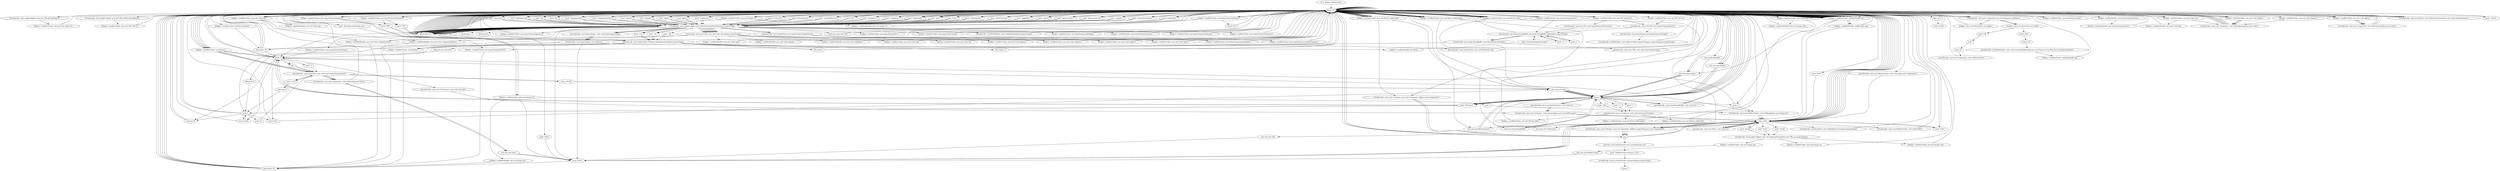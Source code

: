 digraph "" {
    "r0 := @this: oneRowTicker"
    "load.r r0"
    "r0 := @this: oneRowTicker"->"load.r r0";
    "load.r r0"->"load.r r0";
    "virtualinvoke <java.applet.Applet: java.net.URL getCodeBase()>"
    "load.r r0"->"virtualinvoke <java.applet.Applet: java.net.URL getCodeBase()>";
    "fieldput <oneRowTicker: java.net.URL homeUrl>"
    "virtualinvoke <java.applet.Applet: java.net.URL getCodeBase()>"->"fieldput <oneRowTicker: java.net.URL homeUrl>";
    "fieldput <oneRowTicker: java.net.URL homeUrl>"->"load.r r0";
    "load.r r0"->"load.r r0";
    "virtualinvoke <java.applet.Applet: java.net.URL getDocumentBase()>"
    "load.r r0"->"virtualinvoke <java.applet.Applet: java.net.URL getDocumentBase()>";
    "fieldput <oneRowTicker: java.net.URL docUrl>"
    "virtualinvoke <java.applet.Applet: java.net.URL getDocumentBase()>"->"fieldput <oneRowTicker: java.net.URL docUrl>";
    "fieldput <oneRowTicker: java.net.URL docUrl>"->"load.r r0";
    "fieldget <oneRowTicker: boolean localTest>"
    "load.r r0"->"fieldget <oneRowTicker: boolean localTest>";
    "ifeq load.r r0"
    "fieldget <oneRowTicker: boolean localTest>"->"ifeq load.r r0";
    "ifeq load.r r0"->"load.r r0";
    "push \"http://qa.quotemedia.com/\""
    "load.r r0"->"push \"http://qa.quotemedia.com/\"";
    "fieldput <oneRowTicker: java.lang.String baseUrl>"
    "push \"http://qa.quotemedia.com/\""->"fieldput <oneRowTicker: java.lang.String baseUrl>";
    "goto load.r r0"
    "fieldput <oneRowTicker: java.lang.String baseUrl>"->"goto load.r r0";
    "goto load.r r0"->"load.r r0";
    "push \"symbolsfontsize\""
    "load.r r0"->"push \"symbolsfontsize\"";
    "virtualinvoke <java.applet.Applet: java.lang.String getParameter(java.lang.String)>"
    "push \"symbolsfontsize\""->"virtualinvoke <java.applet.Applet: java.lang.String getParameter(java.lang.String)>";
    "ifnull load.r r0"
    "virtualinvoke <java.applet.Applet: java.lang.String getParameter(java.lang.String)>"->"ifnull load.r r0";
    "ifnull load.r r0"->"load.r r0";
    "new java.lang.Integer"
    "load.r r0"->"new java.lang.Integer";
    "dup1.r"
    "new java.lang.Integer"->"dup1.r";
    "dup1.r"->"load.r r0";
    "load.r r0"->"push \"symbolsfontsize\"";
    "push \"symbolsfontsize\""->"virtualinvoke <java.applet.Applet: java.lang.String getParameter(java.lang.String)>";
    "specialinvoke <java.lang.Integer: void <init>(java.lang.String)>"
    "virtualinvoke <java.applet.Applet: java.lang.String getParameter(java.lang.String)>"->"specialinvoke <java.lang.Integer: void <init>(java.lang.String)>";
    "virtualinvoke <java.lang.Integer: int intValue()>"
    "specialinvoke <java.lang.Integer: void <init>(java.lang.String)>"->"virtualinvoke <java.lang.Integer: int intValue()>";
    "fieldput <oneRowTicker: int fontsize>"
    "virtualinvoke <java.lang.Integer: int intValue()>"->"fieldput <oneRowTicker: int fontsize>";
    "fieldput <oneRowTicker: int fontsize>"->"goto load.r r0";
    "goto load.r r0"->"load.r r0";
    "push \"font\""
    "load.r r0"->"push \"font\"";
    "push \"font\""->"virtualinvoke <java.applet.Applet: java.lang.String getParameter(java.lang.String)>";
    "ifnull push 1"
    "virtualinvoke <java.applet.Applet: java.lang.String getParameter(java.lang.String)>"->"ifnull push 1";
    "ifnull push 1"->"load.r r0";
    "load.r r0"->"load.r r0";
    "load.r r0"->"push \"font\"";
    "push \"font\""->"virtualinvoke <java.applet.Applet: java.lang.String getParameter(java.lang.String)>";
    "fieldput <oneRowTicker: java.lang.String fontName>"
    "virtualinvoke <java.applet.Applet: java.lang.String getParameter(java.lang.String)>"->"fieldput <oneRowTicker: java.lang.String fontName>";
    "push 1"
    "fieldput <oneRowTicker: java.lang.String fontName>"->"push 1";
    "store.b $r61"
    "push 1"->"store.b $r61";
    "store.b $r61"->"load.r r0";
    "push \"disclaimer\""
    "load.r r0"->"push \"disclaimer\"";
    "push \"disclaimer\""->"virtualinvoke <java.applet.Applet: java.lang.String getParameter(java.lang.String)>";
    "ifnull push 0"
    "virtualinvoke <java.applet.Applet: java.lang.String getParameter(java.lang.String)>"->"ifnull push 0";
    "ifnull push 0"->"load.r r0";
    "load.r r0"->"push \"disclaimer\"";
    "push \"disclaimer\""->"virtualinvoke <java.applet.Applet: java.lang.String getParameter(java.lang.String)>";
    "push \"off\""
    "virtualinvoke <java.applet.Applet: java.lang.String getParameter(java.lang.String)>"->"push \"off\"";
    "virtualinvoke <java.lang.String: boolean equalsIgnoreCase(java.lang.String)>"
    "push \"off\""->"virtualinvoke <java.lang.String: boolean equalsIgnoreCase(java.lang.String)>";
    "ifeq push 0"
    "virtualinvoke <java.lang.String: boolean equalsIgnoreCase(java.lang.String)>"->"ifeq push 0";
    "push 0"
    "ifeq push 0"->"push 0";
    "push 0"->"store.b $r61";
    "store.b $r61"->"push 0";
    "store.b b12"
    "push 0"->"store.b b12";
    "store.b b12"->"load.r r0";
    "push \"targetsym\""
    "load.r r0"->"push \"targetsym\"";
    "push \"targetsym\""->"virtualinvoke <java.applet.Applet: java.lang.String getParameter(java.lang.String)>";
    "virtualinvoke <java.applet.Applet: java.lang.String getParameter(java.lang.String)>"->"ifnull load.r r0";
    "ifnull load.r r0"->"load.r r0";
    "load.r r0"->"load.r r0";
    "load.r r0"->"push \"targetsym\"";
    "push \"targetsym\""->"virtualinvoke <java.applet.Applet: java.lang.String getParameter(java.lang.String)>";
    "fieldput <oneRowTicker: java.lang.String targetsym>"
    "virtualinvoke <java.applet.Applet: java.lang.String getParameter(java.lang.String)>"->"fieldput <oneRowTicker: java.lang.String targetsym>";
    "fieldput <oneRowTicker: java.lang.String targetsym>"->"load.r r0";
    "push \"boldsymbol\""
    "load.r r0"->"push \"boldsymbol\"";
    "push \"boldsymbol\""->"virtualinvoke <java.applet.Applet: java.lang.String getParameter(java.lang.String)>";
    "ifnull new java.awt.Font"
    "virtualinvoke <java.applet.Applet: java.lang.String getParameter(java.lang.String)>"->"ifnull new java.awt.Font";
    "ifnull new java.awt.Font"->"load.r r0";
    "load.r r0"->"push \"boldsymbol\"";
    "push \"boldsymbol\""->"virtualinvoke <java.applet.Applet: java.lang.String getParameter(java.lang.String)>";
    "push \"yes\""
    "virtualinvoke <java.applet.Applet: java.lang.String getParameter(java.lang.String)>"->"push \"yes\"";
    "push \"yes\""->"virtualinvoke <java.lang.String: boolean equalsIgnoreCase(java.lang.String)>";
    "ifne push 1"
    "virtualinvoke <java.lang.String: boolean equalsIgnoreCase(java.lang.String)>"->"ifne push 1";
    "ifne push 1"->"load.r r0";
    "load.r r0"->"push \"boldsymbol\"";
    "push \"boldsymbol\""->"virtualinvoke <java.applet.Applet: java.lang.String getParameter(java.lang.String)>";
    "push \"on\""
    "virtualinvoke <java.applet.Applet: java.lang.String getParameter(java.lang.String)>"->"push \"on\"";
    "push \"on\""->"virtualinvoke <java.lang.String: boolean equalsIgnoreCase(java.lang.String)>";
    "ifeq new java.awt.Font"
    "virtualinvoke <java.lang.String: boolean equalsIgnoreCase(java.lang.String)>"->"ifeq new java.awt.Font";
    "ifeq new java.awt.Font"->"push 1";
    "push 1"->"store.b b12";
    "new java.awt.Font"
    "store.b b12"->"new java.awt.Font";
    "new java.awt.Font"->"dup1.r";
    "dup1.r"->"load.r r0";
    "fieldget <oneRowTicker: java.lang.String fontName>"
    "load.r r0"->"fieldget <oneRowTicker: java.lang.String fontName>";
    "fieldget <oneRowTicker: java.lang.String fontName>"->"push 0";
    "push 0"->"load.r r0";
    "fieldget <oneRowTicker: int fontsize>"
    "load.r r0"->"fieldget <oneRowTicker: int fontsize>";
    "specialinvoke <java.awt.Font: void <init>(java.lang.String,int,int)>"
    "fieldget <oneRowTicker: int fontsize>"->"specialinvoke <java.awt.Font: void <init>(java.lang.String,int,int)>";
    "store.r $r182"
    "specialinvoke <java.awt.Font: void <init>(java.lang.String,int,int)>"->"store.r $r182";
    "store.r $r182"->"new java.awt.Font";
    "new java.awt.Font"->"dup1.r";
    "dup1.r"->"load.r r0";
    "load.r r0"->"fieldget <oneRowTicker: java.lang.String fontName>";
    "load.b b12"
    "fieldget <oneRowTicker: java.lang.String fontName>"->"load.b b12";
    "load.b b12"->"load.r r0";
    "load.r r0"->"fieldget <oneRowTicker: int fontsize>";
    "fieldget <oneRowTicker: int fontsize>"->"specialinvoke <java.awt.Font: void <init>(java.lang.String,int,int)>";
    "store.r b12"
    "specialinvoke <java.awt.Font: void <init>(java.lang.String,int,int)>"->"store.r b12";
    "goto push 0"
    "store.r b12"->"goto push 0";
    "goto push 0"->"push 0";
    "store.b z10"
    "push 0"->"store.b z10";
    "store.b z10"->"load.r r0";
    "push \"lines\""
    "load.r r0"->"push \"lines\"";
    "push \"lines\""->"virtualinvoke <java.applet.Applet: java.lang.String getParameter(java.lang.String)>";
    "virtualinvoke <java.applet.Applet: java.lang.String getParameter(java.lang.String)>"->"ifnull load.r r0";
    "ifnull load.r r0"->"load.r r0";
    "load.r r0"->"push \"lines\"";
    "push \"lines\""->"virtualinvoke <java.applet.Applet: java.lang.String getParameter(java.lang.String)>";
    "virtualinvoke <java.applet.Applet: java.lang.String getParameter(java.lang.String)>"->"push \"yes\"";
    "push \"yes\""->"virtualinvoke <java.lang.String: boolean equalsIgnoreCase(java.lang.String)>";
    "virtualinvoke <java.lang.String: boolean equalsIgnoreCase(java.lang.String)>"->"ifne push 1";
    "ifne push 1"->"load.r r0";
    "load.r r0"->"push \"lines\"";
    "push \"lines\""->"virtualinvoke <java.applet.Applet: java.lang.String getParameter(java.lang.String)>";
    "virtualinvoke <java.applet.Applet: java.lang.String getParameter(java.lang.String)>"->"push \"on\"";
    "push \"on\""->"virtualinvoke <java.lang.String: boolean equalsIgnoreCase(java.lang.String)>";
    "virtualinvoke <java.lang.String: boolean equalsIgnoreCase(java.lang.String)>"->"ifeq load.r r0";
    "ifeq load.r r0"->"push 1";
    "push 1"->"store.b z10";
    "store.b z10"->"load.r r0";
    "push \"links\""
    "load.r r0"->"push \"links\"";
    "push \"links\""->"virtualinvoke <java.applet.Applet: java.lang.String getParameter(java.lang.String)>";
    "virtualinvoke <java.applet.Applet: java.lang.String getParameter(java.lang.String)>"->"ifnull load.r r0";
    "ifnull load.r r0"->"load.r r0";
    "load.r r0"->"load.r r0";
    "load.r r0"->"push \"links\"";
    "push \"links\""->"virtualinvoke <java.applet.Applet: java.lang.String getParameter(java.lang.String)>";
    "fieldput <oneRowTicker: java.lang.String links>"
    "virtualinvoke <java.applet.Applet: java.lang.String getParameter(java.lang.String)>"->"fieldput <oneRowTicker: java.lang.String links>";
    "fieldput <oneRowTicker: java.lang.String links>"->"load.r r0";
    "new oneRowHandle"
    "load.r r0"->"new oneRowHandle";
    "new oneRowHandle"->"dup1.r";
    "dup1.r"->"load.r r0";
    "load.r b12"
    "load.r r0"->"load.r b12";
    "load.r $r182"
    "load.r b12"->"load.r $r182";
    "load.r $r182"->"load.r r0";
    "virtualinvoke <java.awt.Component: java.awt.Dimension getSize()>"
    "load.r r0"->"virtualinvoke <java.awt.Component: java.awt.Dimension getSize()>";
    "fieldget <java.awt.Dimension: int height>"
    "virtualinvoke <java.awt.Component: java.awt.Dimension getSize()>"->"fieldget <java.awt.Dimension: int height>";
    "fieldget <java.awt.Dimension: int height>"->"load.r r0";
    "load.r r0"->"virtualinvoke <java.awt.Component: java.awt.Dimension getSize()>";
    "fieldget <java.awt.Dimension: int width>"
    "virtualinvoke <java.awt.Component: java.awt.Dimension getSize()>"->"fieldget <java.awt.Dimension: int width>";
    "load.b $r61"
    "fieldget <java.awt.Dimension: int width>"->"load.b $r61";
    "load.b z10"
    "load.b $r61"->"load.b z10";
    "specialinvoke <oneRowHandle: void <init>(useHandleInterface,java.awt.Font,java.awt.Font,int,int,boolean,boolean)>"
    "load.b z10"->"specialinvoke <oneRowHandle: void <init>(useHandleInterface,java.awt.Font,java.awt.Font,int,int,boolean,boolean)>";
    "fieldput <oneRowTicker: oneRowHandle eq>"
    "specialinvoke <oneRowHandle: void <init>(useHandleInterface,java.awt.Font,java.awt.Font,int,int,boolean,boolean)>"->"fieldput <oneRowTicker: oneRowHandle eq>";
    "fieldput <oneRowTicker: oneRowHandle eq>"->"load.r r0";
    "push \"webmasterId\""
    "load.r r0"->"push \"webmasterId\"";
    "push \"webmasterId\""->"virtualinvoke <java.applet.Applet: java.lang.String getParameter(java.lang.String)>";
    "virtualinvoke <java.applet.Applet: java.lang.String getParameter(java.lang.String)>"->"ifnull load.r r0";
    "ifnull load.r r0"->"load.r r0";
    "load.r r0"->"load.r r0";
    "load.r r0"->"push \"webmasterId\"";
    "push \"webmasterId\""->"virtualinvoke <java.applet.Applet: java.lang.String getParameter(java.lang.String)>";
    "fieldput <oneRowTicker: java.lang.String wmid>"
    "virtualinvoke <java.applet.Applet: java.lang.String getParameter(java.lang.String)>"->"fieldput <oneRowTicker: java.lang.String wmid>";
    "fieldput <oneRowTicker: java.lang.String wmid>"->"load.r r0";
    "fieldget <oneRowTicker: oneRowHandle eq>"
    "load.r r0"->"fieldget <oneRowTicker: oneRowHandle eq>";
    "fieldget <oneRowHandle: oneRowData qg>"
    "fieldget <oneRowTicker: oneRowHandle eq>"->"fieldget <oneRowHandle: oneRowData qg>";
    "fieldget <oneRowHandle: oneRowData qg>"->"load.r r0";
    "fieldget <oneRowTicker: java.lang.String baseUrl>"
    "load.r r0"->"fieldget <oneRowTicker: java.lang.String baseUrl>";
    "fieldget <oneRowTicker: java.lang.String baseUrl>"->"load.r r0";
    "fieldget <oneRowTicker: java.lang.String wmid>"
    "load.r r0"->"fieldget <oneRowTicker: java.lang.String wmid>";
    "fieldget <oneRowTicker: java.lang.String wmid>"->"load.r r0";
    "fieldget <oneRowTicker: java.net.URL docUrl>"
    "load.r r0"->"fieldget <oneRowTicker: java.net.URL docUrl>";
    "virtualinvoke <java.net.URL: java.lang.String getHost()>"
    "fieldget <oneRowTicker: java.net.URL docUrl>"->"virtualinvoke <java.net.URL: java.lang.String getHost()>";
    "virtualinvoke <java.lang.String: java.lang.String toString()>"
    "virtualinvoke <java.net.URL: java.lang.String getHost()>"->"virtualinvoke <java.lang.String: java.lang.String toString()>";
    "virtualinvoke <oneRowData: void setBaseUrl(java.lang.String,java.lang.String,java.lang.String)>"
    "virtualinvoke <java.lang.String: java.lang.String toString()>"->"virtualinvoke <oneRowData: void setBaseUrl(java.lang.String,java.lang.String,java.lang.String)>";
    "virtualinvoke <oneRowData: void setBaseUrl(java.lang.String,java.lang.String,java.lang.String)>"->"load.r r0";
    "push \"showCurrency\""
    "load.r r0"->"push \"showCurrency\"";
    "push \"showCurrency\""->"virtualinvoke <java.applet.Applet: java.lang.String getParameter(java.lang.String)>";
    "ifnull push \"false\""
    "virtualinvoke <java.applet.Applet: java.lang.String getParameter(java.lang.String)>"->"ifnull push \"false\"";
    "ifnull push \"false\""->"load.r r0";
    "load.r r0"->"push \"showCurrency\"";
    "push \"showCurrency\""->"virtualinvoke <java.applet.Applet: java.lang.String getParameter(java.lang.String)>";
    "store.r $r61"
    "virtualinvoke <java.applet.Applet: java.lang.String getParameter(java.lang.String)>"->"store.r $r61";
    "store.r $r61"->"goto load.r r0";
    "goto load.r r0"->"load.r r0";
    "load.r r0"->"fieldget <oneRowTicker: oneRowHandle eq>";
    "fieldget <oneRowTicker: oneRowHandle eq>"->"fieldget <oneRowHandle: oneRowData qg>";
    "load.r $r61"
    "fieldget <oneRowHandle: oneRowData qg>"->"load.r $r61";
    "virtualinvoke <oneRowData: void setDisplayCurrency(java.lang.String)>"
    "load.r $r61"->"virtualinvoke <oneRowData: void setDisplayCurrency(java.lang.String)>";
    "virtualinvoke <oneRowData: void setDisplayCurrency(java.lang.String)>"->"load.r r0";
    "push \"dispMode\""
    "load.r r0"->"push \"dispMode\"";
    "push \"dispMode\""->"virtualinvoke <java.applet.Applet: java.lang.String getParameter(java.lang.String)>";
    "virtualinvoke <java.applet.Applet: java.lang.String getParameter(java.lang.String)>"->"ifnull load.r r0";
    "ifnull load.r r0"->"load.r r0";
    "load.r r0"->"fieldget <oneRowTicker: oneRowHandle eq>";
    "fieldget <oneRowTicker: oneRowHandle eq>"->"load.r r0";
    "load.r r0"->"push \"dispMode\"";
    "push \"dispMode\""->"virtualinvoke <java.applet.Applet: java.lang.String getParameter(java.lang.String)>";
    "virtualinvoke <oneRowHandle: void setDisplayMode(java.lang.String)>"
    "virtualinvoke <java.applet.Applet: java.lang.String getParameter(java.lang.String)>"->"virtualinvoke <oneRowHandle: void setDisplayMode(java.lang.String)>";
    "virtualinvoke <oneRowHandle: void setDisplayMode(java.lang.String)>"->"load.r r0";
    "push \"speed\""
    "load.r r0"->"push \"speed\"";
    "push \"speed\""->"virtualinvoke <java.applet.Applet: java.lang.String getParameter(java.lang.String)>";
    "virtualinvoke <java.applet.Applet: java.lang.String getParameter(java.lang.String)>"->"ifnull load.r r0";
    "ifnull load.r r0"->"load.r r0";
    "load.r r0"->"fieldget <oneRowTicker: oneRowHandle eq>";
    "fieldget <oneRowTicker: oneRowHandle eq>"->"new java.lang.Integer";
    "new java.lang.Integer"->"dup1.r";
    "dup1.r"->"load.r r0";
    "load.r r0"->"push \"speed\"";
    "push \"speed\""->"virtualinvoke <java.applet.Applet: java.lang.String getParameter(java.lang.String)>";
    "virtualinvoke <java.applet.Applet: java.lang.String getParameter(java.lang.String)>"->"specialinvoke <java.lang.Integer: void <init>(java.lang.String)>";
    "specialinvoke <java.lang.Integer: void <init>(java.lang.String)>"->"virtualinvoke <java.lang.Integer: int intValue()>";
    "fieldput <oneRowHandle: int delay>"
    "virtualinvoke <java.lang.Integer: int intValue()>"->"fieldput <oneRowHandle: int delay>";
    "fieldput <oneRowHandle: int delay>"->"load.r r0";
    "push \"uparrowcolor\""
    "load.r r0"->"push \"uparrowcolor\"";
    "push \"uparrowcolor\""->"virtualinvoke <java.applet.Applet: java.lang.String getParameter(java.lang.String)>";
    "virtualinvoke <java.applet.Applet: java.lang.String getParameter(java.lang.String)>"->"ifnull load.r r0";
    "ifnull load.r r0"->"load.r r0";
    "load.r r0"->"fieldget <oneRowTicker: oneRowHandle eq>";
    "fieldget <oneRowTicker: oneRowHandle eq>"->"load.r r0";
    "load.r r0"->"push \"uparrowcolor\"";
    "push \"uparrowcolor\""->"virtualinvoke <java.applet.Applet: java.lang.String getParameter(java.lang.String)>";
    "staticinvoke <java.awt.Color: java.awt.Color decode(java.lang.String)>"
    "virtualinvoke <java.applet.Applet: java.lang.String getParameter(java.lang.String)>"->"staticinvoke <java.awt.Color: java.awt.Color decode(java.lang.String)>";
    "fieldput <oneRowHandle: java.awt.Color qup>"
    "staticinvoke <java.awt.Color: java.awt.Color decode(java.lang.String)>"->"fieldput <oneRowHandle: java.awt.Color qup>";
    "fieldput <oneRowHandle: java.awt.Color qup>"->"load.r r0";
    "push \"downarrowcolor\""
    "load.r r0"->"push \"downarrowcolor\"";
    "push \"downarrowcolor\""->"virtualinvoke <java.applet.Applet: java.lang.String getParameter(java.lang.String)>";
    "virtualinvoke <java.applet.Applet: java.lang.String getParameter(java.lang.String)>"->"ifnull load.r r0";
    "ifnull load.r r0"->"load.r r0";
    "load.r r0"->"fieldget <oneRowTicker: oneRowHandle eq>";
    "fieldget <oneRowTicker: oneRowHandle eq>"->"load.r r0";
    "load.r r0"->"push \"downarrowcolor\"";
    "push \"downarrowcolor\""->"virtualinvoke <java.applet.Applet: java.lang.String getParameter(java.lang.String)>";
    "virtualinvoke <java.applet.Applet: java.lang.String getParameter(java.lang.String)>"->"staticinvoke <java.awt.Color: java.awt.Color decode(java.lang.String)>";
    "fieldput <oneRowHandle: java.awt.Color qdown>"
    "staticinvoke <java.awt.Color: java.awt.Color decode(java.lang.String)>"->"fieldput <oneRowHandle: java.awt.Color qdown>";
    "fieldput <oneRowHandle: java.awt.Color qdown>"->"load.r r0";
    "push \"symbols\""
    "load.r r0"->"push \"symbols\"";
    "push \"symbols\""->"virtualinvoke <java.applet.Applet: java.lang.String getParameter(java.lang.String)>";
    "virtualinvoke <java.applet.Applet: java.lang.String getParameter(java.lang.String)>"->"ifnull load.r r0";
    "ifnull load.r r0"->"load.r r0";
    "load.r r0"->"load.r r0";
    "load.r r0"->"push \"symbols\"";
    "push \"symbols\""->"virtualinvoke <java.applet.Applet: java.lang.String getParameter(java.lang.String)>";
    "virtualinvoke <java.lang.String: java.lang.String toUpperCase()>"
    "virtualinvoke <java.applet.Applet: java.lang.String getParameter(java.lang.String)>"->"virtualinvoke <java.lang.String: java.lang.String toUpperCase()>";
    "fieldput <oneRowTicker: java.lang.String paramsymbol>"
    "virtualinvoke <java.lang.String: java.lang.String toUpperCase()>"->"fieldput <oneRowTicker: java.lang.String paramsymbol>";
    "fieldput <oneRowTicker: java.lang.String paramsymbol>"->"load.r r0";
    "push \"excludeExchanges\""
    "load.r r0"->"push \"excludeExchanges\"";
    "push \"excludeExchanges\""->"virtualinvoke <java.applet.Applet: java.lang.String getParameter(java.lang.String)>";
    "virtualinvoke <java.applet.Applet: java.lang.String getParameter(java.lang.String)>"->"ifnull load.r r0";
    "ifnull load.r r0"->"load.r r0";
    "load.r r0"->"load.r r0";
    "load.r r0"->"push \"excludeExchanges\"";
    "push \"excludeExchanges\""->"virtualinvoke <java.applet.Applet: java.lang.String getParameter(java.lang.String)>";
    "virtualinvoke <java.applet.Applet: java.lang.String getParameter(java.lang.String)>"->"virtualinvoke <java.lang.String: java.lang.String toUpperCase()>";
    "fieldput <oneRowTicker: java.lang.String excludeExchanges>"
    "virtualinvoke <java.lang.String: java.lang.String toUpperCase()>"->"fieldput <oneRowTicker: java.lang.String excludeExchanges>";
    "fieldput <oneRowTicker: java.lang.String excludeExchanges>"->"load.r r0";
    "push \"symbology\""
    "load.r r0"->"push \"symbology\"";
    "push \"symbology\""->"virtualinvoke <java.applet.Applet: java.lang.String getParameter(java.lang.String)>";
    "virtualinvoke <java.applet.Applet: java.lang.String getParameter(java.lang.String)>"->"ifnull load.r r0";
    "ifnull load.r r0"->"load.r r0";
    "load.r r0"->"load.r r0";
    "load.r r0"->"push \"symbology\"";
    "push \"symbology\""->"virtualinvoke <java.applet.Applet: java.lang.String getParameter(java.lang.String)>";
    "fieldput <oneRowTicker: java.lang.String symbology>"
    "virtualinvoke <java.applet.Applet: java.lang.String getParameter(java.lang.String)>"->"fieldput <oneRowTicker: java.lang.String symbology>";
    "fieldput <oneRowTicker: java.lang.String symbology>"->"load.r r0";
    "push \"direction\""
    "load.r r0"->"push \"direction\"";
    "push \"direction\""->"virtualinvoke <java.applet.Applet: java.lang.String getParameter(java.lang.String)>";
    "virtualinvoke <java.applet.Applet: java.lang.String getParameter(java.lang.String)>"->"ifnull load.r r0";
    "ifnull load.r r0"->"load.r r0";
    "load.r r0"->"load.r r0";
    "load.r r0"->"push \"direction\"";
    "push \"direction\""->"virtualinvoke <java.applet.Applet: java.lang.String getParameter(java.lang.String)>";
    "fieldput <oneRowTicker: java.lang.String direction>"
    "virtualinvoke <java.applet.Applet: java.lang.String getParameter(java.lang.String)>"->"fieldput <oneRowTicker: java.lang.String direction>";
    "fieldput <oneRowTicker: java.lang.String direction>"->"load.r r0";
    "load.r r0"->"fieldget <oneRowTicker: oneRowHandle eq>";
    "fieldget <oneRowTicker: oneRowHandle eq>"->"load.r r0";
    "fieldget <oneRowTicker: java.lang.String direction>"
    "load.r r0"->"fieldget <oneRowTicker: java.lang.String direction>";
    "fieldput <oneRowHandle: java.lang.String direction>"
    "fieldget <oneRowTicker: java.lang.String direction>"->"fieldput <oneRowHandle: java.lang.String direction>";
    "fieldput <oneRowHandle: java.lang.String direction>"->"load.r r0";
    "push \"highlightcolor\""
    "load.r r0"->"push \"highlightcolor\"";
    "push \"highlightcolor\""->"virtualinvoke <java.applet.Applet: java.lang.String getParameter(java.lang.String)>";
    "virtualinvoke <java.applet.Applet: java.lang.String getParameter(java.lang.String)>"->"ifnull load.r r0";
    "ifnull load.r r0"->"load.r r0";
    "load.r r0"->"fieldget <oneRowTicker: oneRowHandle eq>";
    "fieldget <oneRowTicker: oneRowHandle eq>"->"load.r r0";
    "load.r r0"->"push \"highlightcolor\"";
    "push \"highlightcolor\""->"virtualinvoke <java.applet.Applet: java.lang.String getParameter(java.lang.String)>";
    "virtualinvoke <java.applet.Applet: java.lang.String getParameter(java.lang.String)>"->"staticinvoke <java.awt.Color: java.awt.Color decode(java.lang.String)>";
    "fieldput <oneRowHandle: java.awt.Color highlight>"
    "staticinvoke <java.awt.Color: java.awt.Color decode(java.lang.String)>"->"fieldput <oneRowHandle: java.awt.Color highlight>";
    "fieldput <oneRowHandle: java.awt.Color highlight>"->"load.r r0";
    "push \"bg\""
    "load.r r0"->"push \"bg\"";
    "push \"bg\""->"virtualinvoke <java.applet.Applet: java.lang.String getParameter(java.lang.String)>";
    "virtualinvoke <java.applet.Applet: java.lang.String getParameter(java.lang.String)>"->"ifnull load.r r0";
    "ifnull load.r r0"->"load.r r0";
    "load.r r0"->"load.r r0";
    "load.r r0"->"push \"bg\"";
    "push \"bg\""->"virtualinvoke <java.applet.Applet: java.lang.String getParameter(java.lang.String)>";
    "virtualinvoke <java.applet.Applet: java.lang.String getParameter(java.lang.String)>"->"staticinvoke <java.awt.Color: java.awt.Color decode(java.lang.String)>";
    "fieldput <oneRowTicker: java.awt.Color bg>"
    "staticinvoke <java.awt.Color: java.awt.Color decode(java.lang.String)>"->"fieldput <oneRowTicker: java.awt.Color bg>";
    "fieldput <oneRowTicker: java.awt.Color bg>"->"load.r r0";
    "push \"fg\""
    "load.r r0"->"push \"fg\"";
    "push \"fg\""->"virtualinvoke <java.applet.Applet: java.lang.String getParameter(java.lang.String)>";
    "virtualinvoke <java.applet.Applet: java.lang.String getParameter(java.lang.String)>"->"ifnull load.r r0";
    "ifnull load.r r0"->"load.r r0";
    "load.r r0"->"load.r r0";
    "load.r r0"->"push \"fg\"";
    "push \"fg\""->"virtualinvoke <java.applet.Applet: java.lang.String getParameter(java.lang.String)>";
    "virtualinvoke <java.applet.Applet: java.lang.String getParameter(java.lang.String)>"->"staticinvoke <java.awt.Color: java.awt.Color decode(java.lang.String)>";
    "fieldput <oneRowTicker: java.awt.Color fg>"
    "staticinvoke <java.awt.Color: java.awt.Color decode(java.lang.String)>"->"fieldput <oneRowTicker: java.awt.Color fg>";
    "fieldput <oneRowTicker: java.awt.Color fg>"->"load.r r0";
    "push \"changecolorup\""
    "load.r r0"->"push \"changecolorup\"";
    "push \"changecolorup\""->"virtualinvoke <java.applet.Applet: java.lang.String getParameter(java.lang.String)>";
    "virtualinvoke <java.applet.Applet: java.lang.String getParameter(java.lang.String)>"->"ifnull load.r r0";
    "ifnull load.r r0"->"load.r r0";
    "load.r r0"->"fieldget <oneRowTicker: oneRowHandle eq>";
    "fieldget <oneRowTicker: oneRowHandle eq>"->"load.r r0";
    "load.r r0"->"push \"changecolorup\"";
    "push \"changecolorup\""->"virtualinvoke <java.applet.Applet: java.lang.String getParameter(java.lang.String)>";
    "virtualinvoke <java.applet.Applet: java.lang.String getParameter(java.lang.String)>"->"staticinvoke <java.awt.Color: java.awt.Color decode(java.lang.String)>";
    "fieldput <oneRowHandle: java.awt.Color changecolorup>"
    "staticinvoke <java.awt.Color: java.awt.Color decode(java.lang.String)>"->"fieldput <oneRowHandle: java.awt.Color changecolorup>";
    "fieldput <oneRowHandle: java.awt.Color changecolorup>"->"goto load.r r0";
    "goto load.r r0"->"load.r r0";
    "push \"changecolordown\""
    "load.r r0"->"push \"changecolordown\"";
    "push \"changecolordown\""->"virtualinvoke <java.applet.Applet: java.lang.String getParameter(java.lang.String)>";
    "virtualinvoke <java.applet.Applet: java.lang.String getParameter(java.lang.String)>"->"ifnull load.r r0";
    "ifnull load.r r0"->"load.r r0";
    "load.r r0"->"fieldget <oneRowTicker: oneRowHandle eq>";
    "fieldget <oneRowTicker: oneRowHandle eq>"->"load.r r0";
    "load.r r0"->"push \"changecolordown\"";
    "push \"changecolordown\""->"virtualinvoke <java.applet.Applet: java.lang.String getParameter(java.lang.String)>";
    "virtualinvoke <java.applet.Applet: java.lang.String getParameter(java.lang.String)>"->"staticinvoke <java.awt.Color: java.awt.Color decode(java.lang.String)>";
    "fieldput <oneRowHandle: java.awt.Color changecolordown>"
    "staticinvoke <java.awt.Color: java.awt.Color decode(java.lang.String)>"->"fieldput <oneRowHandle: java.awt.Color changecolordown>";
    "fieldput <oneRowHandle: java.awt.Color changecolordown>"->"goto load.r r0";
    "goto load.r r0"->"load.r r0";
    "push \"bgeast\""
    "load.r r0"->"push \"bgeast\"";
    "push \"bgeast\""->"virtualinvoke <java.applet.Applet: java.lang.String getParameter(java.lang.String)>";
    "virtualinvoke <java.applet.Applet: java.lang.String getParameter(java.lang.String)>"->"ifnull load.r r0";
    "ifnull load.r r0"->"load.r r0";
    "load.r r0"->"load.r r0";
    "load.r r0"->"push \"bgeast\"";
    "push \"bgeast\""->"virtualinvoke <java.applet.Applet: java.lang.String getParameter(java.lang.String)>";
    "virtualinvoke <java.applet.Applet: java.lang.String getParameter(java.lang.String)>"->"staticinvoke <java.awt.Color: java.awt.Color decode(java.lang.String)>";
    "fieldput <oneRowTicker: java.awt.Color bgeast>"
    "staticinvoke <java.awt.Color: java.awt.Color decode(java.lang.String)>"->"fieldput <oneRowTicker: java.awt.Color bgeast>";
    "fieldput <oneRowTicker: java.awt.Color bgeast>"->"load.r r0";
    "push \"bgwest\""
    "load.r r0"->"push \"bgwest\"";
    "push \"bgwest\""->"virtualinvoke <java.applet.Applet: java.lang.String getParameter(java.lang.String)>";
    "virtualinvoke <java.applet.Applet: java.lang.String getParameter(java.lang.String)>"->"ifnull load.r r0";
    "ifnull load.r r0"->"load.r r0";
    "load.r r0"->"load.r r0";
    "load.r r0"->"push \"bgwest\"";
    "push \"bgwest\""->"virtualinvoke <java.applet.Applet: java.lang.String getParameter(java.lang.String)>";
    "virtualinvoke <java.applet.Applet: java.lang.String getParameter(java.lang.String)>"->"staticinvoke <java.awt.Color: java.awt.Color decode(java.lang.String)>";
    "fieldput <oneRowTicker: java.awt.Color bgwest>"
    "staticinvoke <java.awt.Color: java.awt.Color decode(java.lang.String)>"->"fieldput <oneRowTicker: java.awt.Color bgwest>";
    "fieldput <oneRowTicker: java.awt.Color bgwest>"->"load.r r0";
    "push \"bgbtn\""
    "load.r r0"->"push \"bgbtn\"";
    "push \"bgbtn\""->"virtualinvoke <java.applet.Applet: java.lang.String getParameter(java.lang.String)>";
    "virtualinvoke <java.applet.Applet: java.lang.String getParameter(java.lang.String)>"->"ifnull load.r r0";
    "ifnull load.r r0"->"load.r r0";
    "load.r r0"->"load.r r0";
    "load.r r0"->"push \"bgbtn\"";
    "push \"bgbtn\""->"virtualinvoke <java.applet.Applet: java.lang.String getParameter(java.lang.String)>";
    "virtualinvoke <java.applet.Applet: java.lang.String getParameter(java.lang.String)>"->"staticinvoke <java.awt.Color: java.awt.Color decode(java.lang.String)>";
    "fieldput <oneRowTicker: java.awt.Color bgbtn>"
    "staticinvoke <java.awt.Color: java.awt.Color decode(java.lang.String)>"->"fieldput <oneRowTicker: java.awt.Color bgbtn>";
    "fieldput <oneRowTicker: java.awt.Color bgbtn>"->"load.r r0";
    "push \"fgbtn\""
    "load.r r0"->"push \"fgbtn\"";
    "push \"fgbtn\""->"virtualinvoke <java.applet.Applet: java.lang.String getParameter(java.lang.String)>";
    "virtualinvoke <java.applet.Applet: java.lang.String getParameter(java.lang.String)>"->"ifnull load.r r0";
    "ifnull load.r r0"->"load.r r0";
    "load.r r0"->"load.r r0";
    "load.r r0"->"push \"fgbtn\"";
    "push \"fgbtn\""->"virtualinvoke <java.applet.Applet: java.lang.String getParameter(java.lang.String)>";
    "virtualinvoke <java.applet.Applet: java.lang.String getParameter(java.lang.String)>"->"staticinvoke <java.awt.Color: java.awt.Color decode(java.lang.String)>";
    "fieldput <oneRowTicker: java.awt.Color fgbtn>"
    "staticinvoke <java.awt.Color: java.awt.Color decode(java.lang.String)>"->"fieldput <oneRowTicker: java.awt.Color fgbtn>";
    "fieldput <oneRowTicker: java.awt.Color fgbtn>"->"load.r r0";
    "load.r r0"->"fieldget <oneRowTicker: oneRowHandle eq>";
    "fieldget <oneRowTicker: oneRowHandle eq>"->"load.r r0";
    "fieldget <oneRowTicker: java.awt.Color bg>"
    "load.r r0"->"fieldget <oneRowTicker: java.awt.Color bg>";
    "fieldput <oneRowHandle: java.awt.Color bg>"
    "fieldget <oneRowTicker: java.awt.Color bg>"->"fieldput <oneRowHandle: java.awt.Color bg>";
    "fieldput <oneRowHandle: java.awt.Color bg>"->"load.r r0";
    "load.r r0"->"fieldget <oneRowTicker: oneRowHandle eq>";
    "fieldget <oneRowTicker: oneRowHandle eq>"->"load.r r0";
    "fieldget <oneRowTicker: java.awt.Color fg>"
    "load.r r0"->"fieldget <oneRowTicker: java.awt.Color fg>";
    "fieldput <oneRowHandle: java.awt.Color fg>"
    "fieldget <oneRowTicker: java.awt.Color fg>"->"fieldput <oneRowHandle: java.awt.Color fg>";
    "fieldput <oneRowHandle: java.awt.Color fg>"->"load.r r0";
    "load.r r0"->"fieldget <oneRowTicker: oneRowHandle eq>";
    "fieldget <oneRowTicker: oneRowHandle eq>"->"load.r r0";
    "load.r r0"->"fieldget <oneRowTicker: java.awt.Color bg>";
    "virtualinvoke <java.awt.Component: void setBackground(java.awt.Color)>"
    "fieldget <oneRowTicker: java.awt.Color bg>"->"virtualinvoke <java.awt.Component: void setBackground(java.awt.Color)>";
    "virtualinvoke <java.awt.Component: void setBackground(java.awt.Color)>"->"load.r r0";
    "new java.awt.BorderLayout"
    "load.r r0"->"new java.awt.BorderLayout";
    "new java.awt.BorderLayout"->"dup1.r";
    "specialinvoke <java.awt.BorderLayout: void <init>()>"
    "dup1.r"->"specialinvoke <java.awt.BorderLayout: void <init>()>";
    "virtualinvoke <java.awt.Container: void setLayout(java.awt.LayoutManager)>"
    "specialinvoke <java.awt.BorderLayout: void <init>()>"->"virtualinvoke <java.awt.Container: void setLayout(java.awt.LayoutManager)>";
    "new java.net.URL"
    "virtualinvoke <java.awt.Container: void setLayout(java.awt.LayoutManager)>"->"new java.net.URL";
    "new java.net.URL"->"store.r $r61";
    "store.r $r61"->"load.r $r61";
    "new java.lang.StringBuffer"
    "load.r $r61"->"new java.lang.StringBuffer";
    "new java.lang.StringBuffer"->"dup1.r";
    "specialinvoke <java.lang.StringBuffer: void <init>()>"
    "dup1.r"->"specialinvoke <java.lang.StringBuffer: void <init>()>";
    "specialinvoke <java.lang.StringBuffer: void <init>()>"->"load.r r0";
    "load.r r0"->"fieldget <oneRowTicker: java.lang.String baseUrl>";
    "virtualinvoke <java.lang.StringBuffer: java.lang.StringBuffer append(java.lang.String)>"
    "fieldget <oneRowTicker: java.lang.String baseUrl>"->"virtualinvoke <java.lang.StringBuffer: java.lang.StringBuffer append(java.lang.String)>";
    "push \"quotetools/applet/images/\""
    "virtualinvoke <java.lang.StringBuffer: java.lang.StringBuffer append(java.lang.String)>"->"push \"quotetools/applet/images/\"";
    "push \"quotetools/applet/images/\""->"virtualinvoke <java.lang.StringBuffer: java.lang.StringBuffer append(java.lang.String)>";
    "virtualinvoke <java.lang.StringBuffer: java.lang.String toString()>"
    "virtualinvoke <java.lang.StringBuffer: java.lang.StringBuffer append(java.lang.String)>"->"virtualinvoke <java.lang.StringBuffer: java.lang.String toString()>";
    "specialinvoke <java.net.URL: void <init>(java.lang.String)>"
    "virtualinvoke <java.lang.StringBuffer: java.lang.String toString()>"->"specialinvoke <java.net.URL: void <init>(java.lang.String)>";
    "specialinvoke <java.net.URL: void <init>(java.lang.String)>"->"load.r r0";
    "load.r r0"->"load.r r0";
    "load.r r0"->"load.r $r61";
    "push \"rl.gif\""
    "load.r $r61"->"push \"rl.gif\"";
    "virtualinvoke <java.applet.Applet: java.awt.Image getImage(java.net.URL,java.lang.String)>"
    "push \"rl.gif\""->"virtualinvoke <java.applet.Applet: java.awt.Image getImage(java.net.URL,java.lang.String)>";
    "fieldput <oneRowTicker: java.awt.Image rt>"
    "virtualinvoke <java.applet.Applet: java.awt.Image getImage(java.net.URL,java.lang.String)>"->"fieldput <oneRowTicker: java.awt.Image rt>";
    "fieldput <oneRowTicker: java.awt.Image rt>"->"load.r r0";
    "load.r r0"->"load.r r0";
    "load.r r0"->"load.r $r61";
    "push \"ed.gif\""
    "load.r $r61"->"push \"ed.gif\"";
    "push \"ed.gif\""->"virtualinvoke <java.applet.Applet: java.awt.Image getImage(java.net.URL,java.lang.String)>";
    "fieldput <oneRowTicker: java.awt.Image eod>"
    "virtualinvoke <java.applet.Applet: java.awt.Image getImage(java.net.URL,java.lang.String)>"->"fieldput <oneRowTicker: java.awt.Image eod>";
    "fieldput <oneRowTicker: java.awt.Image eod>"->"load.r r0";
    "load.r r0"->"load.r r0";
    "load.r r0"->"load.r $r61";
    "push \"pd.gif\""
    "load.r $r61"->"push \"pd.gif\"";
    "push \"pd.gif\""->"virtualinvoke <java.applet.Applet: java.awt.Image getImage(java.net.URL,java.lang.String)>";
    "fieldput <oneRowTicker: java.awt.Image pd>"
    "virtualinvoke <java.applet.Applet: java.awt.Image getImage(java.net.URL,java.lang.String)>"->"fieldput <oneRowTicker: java.awt.Image pd>";
    "new java.awt.MediaTracker"
    "fieldput <oneRowTicker: java.awt.Image pd>"->"new java.awt.MediaTracker";
    "new java.awt.MediaTracker"->"store.r $r61";
    "store.r $r61"->"load.r $r61";
    "load.r $r61"->"load.r r0";
    "specialinvoke <java.awt.MediaTracker: void <init>(java.awt.Component)>"
    "load.r r0"->"specialinvoke <java.awt.MediaTracker: void <init>(java.awt.Component)>";
    "specialinvoke <java.awt.MediaTracker: void <init>(java.awt.Component)>"->"load.r $r61";
    "load.r $r61"->"load.r r0";
    "fieldget <oneRowTicker: java.awt.Image rt>"
    "load.r r0"->"fieldget <oneRowTicker: java.awt.Image rt>";
    "fieldget <oneRowTicker: java.awt.Image rt>"->"push 1";
    "virtualinvoke <java.awt.MediaTracker: void addImage(java.awt.Image,int)>"
    "push 1"->"virtualinvoke <java.awt.MediaTracker: void addImage(java.awt.Image,int)>";
    "virtualinvoke <java.awt.MediaTracker: void addImage(java.awt.Image,int)>"->"load.r $r61";
    "load.r $r61"->"load.r r0";
    "fieldget <oneRowTicker: java.awt.Image eod>"
    "load.r r0"->"fieldget <oneRowTicker: java.awt.Image eod>";
    "push 2"
    "fieldget <oneRowTicker: java.awt.Image eod>"->"push 2";
    "push 2"->"virtualinvoke <java.awt.MediaTracker: void addImage(java.awt.Image,int)>";
    "virtualinvoke <java.awt.MediaTracker: void addImage(java.awt.Image,int)>"->"load.r $r61";
    "load.r $r61"->"load.r r0";
    "fieldget <oneRowTicker: java.awt.Image pd>"
    "load.r r0"->"fieldget <oneRowTicker: java.awt.Image pd>";
    "push 3"
    "fieldget <oneRowTicker: java.awt.Image pd>"->"push 3";
    "push 3"->"virtualinvoke <java.awt.MediaTracker: void addImage(java.awt.Image,int)>";
    "virtualinvoke <java.awt.MediaTracker: void addImage(java.awt.Image,int)>"->"load.r $r61";
    "virtualinvoke <java.awt.MediaTracker: void waitForAll()>"
    "load.r $r61"->"virtualinvoke <java.awt.MediaTracker: void waitForAll()>";
    "virtualinvoke <java.awt.MediaTracker: void waitForAll()>"->"load.r r0";
    "load.r r0"->"fieldget <oneRowTicker: oneRowHandle eq>";
    "fieldget <oneRowTicker: oneRowHandle eq>"->"load.r r0";
    "load.r r0"->"fieldget <oneRowTicker: java.awt.Image rt>";
    "fieldput <oneRowHandle: java.awt.Image rt>"
    "fieldget <oneRowTicker: java.awt.Image rt>"->"fieldput <oneRowHandle: java.awt.Image rt>";
    "fieldput <oneRowHandle: java.awt.Image rt>"->"load.r r0";
    "load.r r0"->"fieldget <oneRowTicker: oneRowHandle eq>";
    "fieldget <oneRowTicker: oneRowHandle eq>"->"load.r r0";
    "load.r r0"->"fieldget <oneRowTicker: java.awt.Image eod>";
    "fieldput <oneRowHandle: java.awt.Image eod>"
    "fieldget <oneRowTicker: java.awt.Image eod>"->"fieldput <oneRowHandle: java.awt.Image eod>";
    "fieldput <oneRowHandle: java.awt.Image eod>"->"load.r r0";
    "load.r r0"->"fieldget <oneRowTicker: oneRowHandle eq>";
    "fieldget <oneRowTicker: oneRowHandle eq>"->"load.r r0";
    "load.r r0"->"fieldget <oneRowTicker: java.awt.Image pd>";
    "fieldput <oneRowHandle: java.awt.Image pd>"
    "fieldget <oneRowTicker: java.awt.Image pd>"->"fieldput <oneRowHandle: java.awt.Image pd>";
    "fieldput <oneRowHandle: java.awt.Image pd>"->"goto load.r r0";
    "goto load.r r0"->"load.r r0";
    "push \"eastbutton\""
    "load.r r0"->"push \"eastbutton\"";
    "push \"eastbutton\""->"virtualinvoke <java.applet.Applet: java.lang.String getParameter(java.lang.String)>";
    "virtualinvoke <java.applet.Applet: java.lang.String getParameter(java.lang.String)>"->"ifnull load.r r0";
    "ifnull load.r r0"->"load.r r0";
    "load.r r0"->"load.r r0";
    "load.r r0"->"push \"eastbutton\"";
    "push \"eastbutton\""->"virtualinvoke <java.applet.Applet: java.lang.String getParameter(java.lang.String)>";
    "fieldput <oneRowTicker: java.lang.String buttoneast>"
    "virtualinvoke <java.applet.Applet: java.lang.String getParameter(java.lang.String)>"->"fieldput <oneRowTicker: java.lang.String buttoneast>";
    "fieldput <oneRowTicker: java.lang.String buttoneast>"->"load.r r0";
    "push \"westbutton\""
    "load.r r0"->"push \"westbutton\"";
    "push \"westbutton\""->"virtualinvoke <java.applet.Applet: java.lang.String getParameter(java.lang.String)>";
    "virtualinvoke <java.applet.Applet: java.lang.String getParameter(java.lang.String)>"->"ifnull load.r r0";
    "ifnull load.r r0"->"load.r r0";
    "load.r r0"->"load.r r0";
    "load.r r0"->"push \"westbutton\"";
    "push \"westbutton\""->"virtualinvoke <java.applet.Applet: java.lang.String getParameter(java.lang.String)>";
    "fieldput <oneRowTicker: java.lang.String buttonwest>"
    "virtualinvoke <java.applet.Applet: java.lang.String getParameter(java.lang.String)>"->"fieldput <oneRowTicker: java.lang.String buttonwest>";
    "fieldput <oneRowTicker: java.lang.String buttonwest>"->"load.r r0";
    "push \"buttonfontsize\""
    "load.r r0"->"push \"buttonfontsize\"";
    "push \"buttonfontsize\""->"virtualinvoke <java.applet.Applet: java.lang.String getParameter(java.lang.String)>";
    "virtualinvoke <java.applet.Applet: java.lang.String getParameter(java.lang.String)>"->"ifnull load.r r0";
    "ifnull load.r r0"->"load.r r0";
    "load.r r0"->"new java.lang.Integer";
    "new java.lang.Integer"->"dup1.r";
    "dup1.r"->"load.r r0";
    "load.r r0"->"push \"buttonfontsize\"";
    "push \"buttonfontsize\""->"virtualinvoke <java.applet.Applet: java.lang.String getParameter(java.lang.String)>";
    "virtualinvoke <java.applet.Applet: java.lang.String getParameter(java.lang.String)>"->"specialinvoke <java.lang.Integer: void <init>(java.lang.String)>";
    "specialinvoke <java.lang.Integer: void <init>(java.lang.String)>"->"virtualinvoke <java.lang.Integer: int intValue()>";
    "virtualinvoke <java.lang.Integer: int intValue()>"->"fieldput <oneRowTicker: int fontsize>";
    "fieldput <oneRowTicker: int fontsize>"->"load.r r0";
    "load.r r0"->"fieldget <oneRowTicker: oneRowHandle eq>";
    "fieldget <oneRowTicker: oneRowHandle eq>"->"load.r r0";
    "load.r r0"->"virtualinvoke <java.awt.Component: java.awt.Dimension getSize()>";
    "virtualinvoke <java.awt.Component: java.awt.Dimension getSize()>"->"fieldget <java.awt.Dimension: int width>";
    "push 100"
    "fieldget <java.awt.Dimension: int width>"->"push 100";
    "sub.i"
    "push 100"->"sub.i";
    "push 16"
    "sub.i"->"push 16";
    "virtualinvoke <java.awt.Component: void setSize(int,int)>"
    "push 16"->"virtualinvoke <java.awt.Component: void setSize(int,int)>";
    "virtualinvoke <java.awt.Component: void setSize(int,int)>"->"load.r r0";
    "fieldget <oneRowTicker: java.lang.String buttoneast>"
    "load.r r0"->"fieldget <oneRowTicker: java.lang.String buttoneast>";
    "push \"YES\""
    "fieldget <oneRowTicker: java.lang.String buttoneast>"->"push \"YES\"";
    "push \"YES\""->"virtualinvoke <java.lang.String: boolean equalsIgnoreCase(java.lang.String)>";
    "ifne load.r r0"
    "virtualinvoke <java.lang.String: boolean equalsIgnoreCase(java.lang.String)>"->"ifne load.r r0";
    "ifne load.r r0"->"load.r r0";
    "load.r r0"->"fieldget <oneRowTicker: java.lang.String buttoneast>";
    "push \"ON\""
    "fieldget <oneRowTicker: java.lang.String buttoneast>"->"push \"ON\"";
    "push \"ON\""->"virtualinvoke <java.lang.String: boolean equalsIgnoreCase(java.lang.String)>";
    "virtualinvoke <java.lang.String: boolean equalsIgnoreCase(java.lang.String)>"->"ifeq load.r r0";
    "ifeq load.r r0"->"load.r r0";
    "new java.awt.Button"
    "load.r r0"->"new java.awt.Button";
    "new java.awt.Button"->"dup1.r";
    "push \"Edit\""
    "dup1.r"->"push \"Edit\"";
    "specialinvoke <java.awt.Button: void <init>(java.lang.String)>"
    "push \"Edit\""->"specialinvoke <java.awt.Button: void <init>(java.lang.String)>";
    "fieldput <oneRowTicker: java.awt.Button edit>"
    "specialinvoke <java.awt.Button: void <init>(java.lang.String)>"->"fieldput <oneRowTicker: java.awt.Button edit>";
    "fieldput <oneRowTicker: java.awt.Button edit>"->"load.r r0";
    "fieldget <oneRowTicker: java.awt.Button edit>"
    "load.r r0"->"fieldget <oneRowTicker: java.awt.Button edit>";
    "fieldget <oneRowTicker: java.awt.Button edit>"->"load.r r0";
    "fieldget <oneRowTicker: java.awt.Color bgbtn>"
    "load.r r0"->"fieldget <oneRowTicker: java.awt.Color bgbtn>";
    "fieldget <oneRowTicker: java.awt.Color bgbtn>"->"virtualinvoke <java.awt.Component: void setBackground(java.awt.Color)>";
    "virtualinvoke <java.awt.Component: void setBackground(java.awt.Color)>"->"load.r r0";
    "load.r r0"->"fieldget <oneRowTicker: java.awt.Button edit>";
    "fieldget <oneRowTicker: java.awt.Button edit>"->"load.r r0";
    "fieldget <oneRowTicker: java.awt.Color fgbtn>"
    "load.r r0"->"fieldget <oneRowTicker: java.awt.Color fgbtn>";
    "virtualinvoke <java.awt.Component: void setForeground(java.awt.Color)>"
    "fieldget <oneRowTicker: java.awt.Color fgbtn>"->"virtualinvoke <java.awt.Component: void setForeground(java.awt.Color)>";
    "virtualinvoke <java.awt.Component: void setForeground(java.awt.Color)>"->"load.r r0";
    "load.r r0"->"fieldget <oneRowTicker: java.awt.Button edit>";
    "fieldget <oneRowTicker: java.awt.Button edit>"->"load.r r0";
    "virtualinvoke <java.awt.Button: void addActionListener(java.awt.event.ActionListener)>"
    "load.r r0"->"virtualinvoke <java.awt.Button: void addActionListener(java.awt.event.ActionListener)>";
    "virtualinvoke <java.awt.Button: void addActionListener(java.awt.event.ActionListener)>"->"load.r r0";
    "load.r r0"->"fieldget <oneRowTicker: java.awt.Button edit>";
    "fieldget <oneRowTicker: java.awt.Button edit>"->"new java.awt.Font";
    "new java.awt.Font"->"dup1.r";
    "push \"Helvetica\""
    "dup1.r"->"push \"Helvetica\"";
    "push \"Helvetica\""->"push 0";
    "push 0"->"load.r r0";
    "load.r r0"->"fieldget <oneRowTicker: int fontsize>";
    "fieldget <oneRowTicker: int fontsize>"->"specialinvoke <java.awt.Font: void <init>(java.lang.String,int,int)>";
    "virtualinvoke <java.awt.Component: void setFont(java.awt.Font)>"
    "specialinvoke <java.awt.Font: void <init>(java.lang.String,int,int)>"->"virtualinvoke <java.awt.Component: void setFont(java.awt.Font)>";
    "new java.awt.Panel"
    "virtualinvoke <java.awt.Component: void setFont(java.awt.Font)>"->"new java.awt.Panel";
    "new java.awt.Panel"->"store.r $r61";
    "store.r $r61"->"load.r $r61";
    "specialinvoke <java.awt.Panel: void <init>()>"
    "load.r $r61"->"specialinvoke <java.awt.Panel: void <init>()>";
    "specialinvoke <java.awt.Panel: void <init>()>"->"load.r $r61";
    "load.r $r61"->"new java.awt.BorderLayout";
    "new java.awt.BorderLayout"->"dup1.r";
    "dup1.r"->"specialinvoke <java.awt.BorderLayout: void <init>()>";
    "specialinvoke <java.awt.BorderLayout: void <init>()>"->"virtualinvoke <java.awt.Container: void setLayout(java.awt.LayoutManager)>";
    "virtualinvoke <java.awt.Container: void setLayout(java.awt.LayoutManager)>"->"load.r $r61";
    "push \"East\""
    "load.r $r61"->"push \"East\"";
    "push \"East\""->"load.r r0";
    "load.r r0"->"fieldget <oneRowTicker: java.awt.Button edit>";
    "virtualinvoke <java.awt.Container: java.awt.Component add(java.lang.String,java.awt.Component)>"
    "fieldget <oneRowTicker: java.awt.Button edit>"->"virtualinvoke <java.awt.Container: java.awt.Component add(java.lang.String,java.awt.Component)>";
    "pop"
    "virtualinvoke <java.awt.Container: java.awt.Component add(java.lang.String,java.awt.Component)>"->"pop";
    "pop"->"load.r $r61";
    "load.r $r61"->"load.r r0";
    "fieldget <oneRowTicker: java.awt.Color bgeast>"
    "load.r r0"->"fieldget <oneRowTicker: java.awt.Color bgeast>";
    "fieldget <oneRowTicker: java.awt.Color bgeast>"->"virtualinvoke <java.awt.Component: void setBackground(java.awt.Color)>";
    "virtualinvoke <java.awt.Component: void setBackground(java.awt.Color)>"->"load.r r0";
    "load.r r0"->"push \"East\"";
    "push \"East\""->"load.r $r61";
    "load.r $r61"->"virtualinvoke <java.awt.Container: java.awt.Component add(java.lang.String,java.awt.Component)>";
    "virtualinvoke <java.awt.Container: java.awt.Component add(java.lang.String,java.awt.Component)>"->"pop";
    "pop"->"load.r r0";
    "push \"Center\""
    "load.r r0"->"push \"Center\"";
    "push \"Center\""->"load.r r0";
    "load.r r0"->"fieldget <oneRowTicker: oneRowHandle eq>";
    "fieldget <oneRowTicker: oneRowHandle eq>"->"virtualinvoke <java.awt.Container: java.awt.Component add(java.lang.String,java.awt.Component)>";
    "virtualinvoke <java.awt.Container: java.awt.Component add(java.lang.String,java.awt.Component)>"->"pop";
    "pop"->"load.r r0";
    "fieldget <oneRowTicker: java.lang.String buttonwest>"
    "load.r r0"->"fieldget <oneRowTicker: java.lang.String buttonwest>";
    "fieldget <oneRowTicker: java.lang.String buttonwest>"->"push \"YES\"";
    "push \"YES\""->"virtualinvoke <java.lang.String: boolean equalsIgnoreCase(java.lang.String)>";
    "virtualinvoke <java.lang.String: boolean equalsIgnoreCase(java.lang.String)>"->"ifne load.r r0";
    "ifne load.r r0"->"load.r r0";
    "load.r r0"->"fieldget <oneRowTicker: java.lang.String buttonwest>";
    "fieldget <oneRowTicker: java.lang.String buttonwest>"->"push \"ON\"";
    "push \"ON\""->"virtualinvoke <java.lang.String: boolean equalsIgnoreCase(java.lang.String)>";
    "ifeq staticget <java.lang.System: java.io.PrintStream out>"
    "virtualinvoke <java.lang.String: boolean equalsIgnoreCase(java.lang.String)>"->"ifeq staticget <java.lang.System: java.io.PrintStream out>";
    "ifeq staticget <java.lang.System: java.io.PrintStream out>"->"load.r r0";
    "load.r r0"->"new java.awt.Button";
    "new java.awt.Button"->"dup1.r";
    "push \">\""
    "dup1.r"->"push \">\"";
    "push \">\""->"specialinvoke <java.awt.Button: void <init>(java.lang.String)>";
    "fieldput <oneRowTicker: java.awt.Button lefttoright>"
    "specialinvoke <java.awt.Button: void <init>(java.lang.String)>"->"fieldput <oneRowTicker: java.awt.Button lefttoright>";
    "fieldput <oneRowTicker: java.awt.Button lefttoright>"->"load.r r0";
    "fieldget <oneRowTicker: java.awt.Button lefttoright>"
    "load.r r0"->"fieldget <oneRowTicker: java.awt.Button lefttoright>";
    "fieldget <oneRowTicker: java.awt.Button lefttoright>"->"load.r r0";
    "load.r r0"->"fieldget <oneRowTicker: java.awt.Color bgbtn>";
    "fieldget <oneRowTicker: java.awt.Color bgbtn>"->"virtualinvoke <java.awt.Component: void setBackground(java.awt.Color)>";
    "virtualinvoke <java.awt.Component: void setBackground(java.awt.Color)>"->"load.r r0";
    "load.r r0"->"fieldget <oneRowTicker: java.awt.Button lefttoright>";
    "fieldget <oneRowTicker: java.awt.Button lefttoright>"->"load.r r0";
    "load.r r0"->"fieldget <oneRowTicker: java.awt.Color fgbtn>";
    "fieldget <oneRowTicker: java.awt.Color fgbtn>"->"virtualinvoke <java.awt.Component: void setForeground(java.awt.Color)>";
    "virtualinvoke <java.awt.Component: void setForeground(java.awt.Color)>"->"load.r r0";
    "load.r r0"->"fieldget <oneRowTicker: java.awt.Button lefttoright>";
    "fieldget <oneRowTicker: java.awt.Button lefttoright>"->"load.r r0";
    "load.r r0"->"virtualinvoke <java.awt.Button: void addActionListener(java.awt.event.ActionListener)>";
    "virtualinvoke <java.awt.Button: void addActionListener(java.awt.event.ActionListener)>"->"load.r r0";
    "load.r r0"->"fieldget <oneRowTicker: java.awt.Button lefttoright>";
    "fieldget <oneRowTicker: java.awt.Button lefttoright>"->"new java.awt.Font";
    "new java.awt.Font"->"dup1.r";
    "dup1.r"->"push \"Helvetica\"";
    "push \"Helvetica\""->"push 1";
    "push 1"->"load.r r0";
    "load.r r0"->"fieldget <oneRowTicker: int fontsize>";
    "fieldget <oneRowTicker: int fontsize>"->"push 1";
    "add.i"
    "push 1"->"add.i";
    "add.i"->"specialinvoke <java.awt.Font: void <init>(java.lang.String,int,int)>";
    "specialinvoke <java.awt.Font: void <init>(java.lang.String,int,int)>"->"virtualinvoke <java.awt.Component: void setFont(java.awt.Font)>";
    "virtualinvoke <java.awt.Component: void setFont(java.awt.Font)>"->"load.r r0";
    "load.r r0"->"new java.awt.Button";
    "new java.awt.Button"->"dup1.r";
    "push \"<\""
    "dup1.r"->"push \"<\"";
    "push \"<\""->"specialinvoke <java.awt.Button: void <init>(java.lang.String)>";
    "fieldput <oneRowTicker: java.awt.Button righttoleft>"
    "specialinvoke <java.awt.Button: void <init>(java.lang.String)>"->"fieldput <oneRowTicker: java.awt.Button righttoleft>";
    "fieldput <oneRowTicker: java.awt.Button righttoleft>"->"load.r r0";
    "fieldget <oneRowTicker: java.awt.Button righttoleft>"
    "load.r r0"->"fieldget <oneRowTicker: java.awt.Button righttoleft>";
    "fieldget <oneRowTicker: java.awt.Button righttoleft>"->"load.r r0";
    "load.r r0"->"fieldget <oneRowTicker: java.awt.Color bgbtn>";
    "fieldget <oneRowTicker: java.awt.Color bgbtn>"->"virtualinvoke <java.awt.Component: void setBackground(java.awt.Color)>";
    "virtualinvoke <java.awt.Component: void setBackground(java.awt.Color)>"->"load.r r0";
    "load.r r0"->"fieldget <oneRowTicker: java.awt.Button righttoleft>";
    "fieldget <oneRowTicker: java.awt.Button righttoleft>"->"load.r r0";
    "load.r r0"->"fieldget <oneRowTicker: java.awt.Color fgbtn>";
    "fieldget <oneRowTicker: java.awt.Color fgbtn>"->"virtualinvoke <java.awt.Component: void setForeground(java.awt.Color)>";
    "virtualinvoke <java.awt.Component: void setForeground(java.awt.Color)>"->"load.r r0";
    "load.r r0"->"fieldget <oneRowTicker: java.awt.Button righttoleft>";
    "fieldget <oneRowTicker: java.awt.Button righttoleft>"->"load.r r0";
    "load.r r0"->"virtualinvoke <java.awt.Button: void addActionListener(java.awt.event.ActionListener)>";
    "virtualinvoke <java.awt.Button: void addActionListener(java.awt.event.ActionListener)>"->"load.r r0";
    "load.r r0"->"fieldget <oneRowTicker: java.awt.Button righttoleft>";
    "fieldget <oneRowTicker: java.awt.Button righttoleft>"->"new java.awt.Font";
    "new java.awt.Font"->"dup1.r";
    "dup1.r"->"push \"Helvetica\"";
    "push \"Helvetica\""->"push 1";
    "push 1"->"load.r r0";
    "load.r r0"->"fieldget <oneRowTicker: int fontsize>";
    "fieldget <oneRowTicker: int fontsize>"->"push 1";
    "push 1"->"add.i";
    "add.i"->"specialinvoke <java.awt.Font: void <init>(java.lang.String,int,int)>";
    "specialinvoke <java.awt.Font: void <init>(java.lang.String,int,int)>"->"virtualinvoke <java.awt.Component: void setFont(java.awt.Font)>";
    "virtualinvoke <java.awt.Component: void setFont(java.awt.Font)>"->"new java.awt.Panel";
    "new java.awt.Panel"->"store.r $r61";
    "store.r $r61"->"load.r $r61";
    "load.r $r61"->"specialinvoke <java.awt.Panel: void <init>()>";
    "specialinvoke <java.awt.Panel: void <init>()>"->"load.r $r61";
    "new java.awt.GridLayout"
    "load.r $r61"->"new java.awt.GridLayout";
    "new java.awt.GridLayout"->"dup1.r";
    "dup1.r"->"push 2";
    "push 2"->"push 1";
    "specialinvoke <java.awt.GridLayout: void <init>(int,int)>"
    "push 1"->"specialinvoke <java.awt.GridLayout: void <init>(int,int)>";
    "specialinvoke <java.awt.GridLayout: void <init>(int,int)>"->"virtualinvoke <java.awt.Container: void setLayout(java.awt.LayoutManager)>";
    "virtualinvoke <java.awt.Container: void setLayout(java.awt.LayoutManager)>"->"load.r $r61";
    "load.r $r61"->"load.r r0";
    "load.r r0"->"fieldget <oneRowTicker: java.awt.Button righttoleft>";
    "virtualinvoke <java.awt.Container: java.awt.Component add(java.awt.Component)>"
    "fieldget <oneRowTicker: java.awt.Button righttoleft>"->"virtualinvoke <java.awt.Container: java.awt.Component add(java.awt.Component)>";
    "virtualinvoke <java.awt.Container: java.awt.Component add(java.awt.Component)>"->"pop";
    "pop"->"load.r $r61";
    "load.r $r61"->"load.r r0";
    "load.r r0"->"fieldget <oneRowTicker: java.awt.Button lefttoright>";
    "fieldget <oneRowTicker: java.awt.Button lefttoright>"->"virtualinvoke <java.awt.Container: java.awt.Component add(java.awt.Component)>";
    "virtualinvoke <java.awt.Container: java.awt.Component add(java.awt.Component)>"->"pop";
    "pop"->"load.r r0";
    "push \"West\""
    "load.r r0"->"push \"West\"";
    "push \"West\""->"load.r $r61";
    "load.r $r61"->"virtualinvoke <java.awt.Container: java.awt.Component add(java.lang.String,java.awt.Component)>";
    "virtualinvoke <java.awt.Container: java.awt.Component add(java.lang.String,java.awt.Component)>"->"pop";
    "staticget <java.lang.System: java.io.PrintStream out>"
    "pop"->"staticget <java.lang.System: java.io.PrintStream out>";
    "push \"OneRowTicker Version 3.22.0\""
    "staticget <java.lang.System: java.io.PrintStream out>"->"push \"OneRowTicker Version 3.22.0\"";
    "virtualinvoke <java.io.PrintStream: void println(java.lang.String)>"
    "push \"OneRowTicker Version 3.22.0\""->"virtualinvoke <java.io.PrintStream: void println(java.lang.String)>";
    "return"
    "virtualinvoke <java.io.PrintStream: void println(java.lang.String)>"->"return";
    "fieldget <oneRowTicker: java.awt.Image pd>"->"store.r $r61";
    "ifnull load.r r0"->"load.r r0";
    "load.r r0"->"fieldget <oneRowTicker: oneRowHandle eq>";
    "fieldget <oneRowTicker: oneRowHandle eq>"->"load.r r0";
    "load.r r0"->"fieldget <oneRowTicker: java.awt.Color fg>";
    "fieldget <oneRowTicker: java.awt.Color fg>"->"fieldput <oneRowHandle: java.awt.Color changecolordown>";
    "ifnull load.r r0"->"load.r r0";
    "load.r r0"->"fieldget <oneRowTicker: oneRowHandle eq>";
    "fieldget <oneRowTicker: oneRowHandle eq>"->"load.r r0";
    "load.r r0"->"fieldget <oneRowTicker: java.awt.Color fg>";
    "fieldget <oneRowTicker: java.awt.Color fg>"->"fieldput <oneRowHandle: java.awt.Color changecolorup>";
    "push \"false\""
    "ifnull push \"false\""->"push \"false\"";
    "push \"false\""->"store.r $r61";
    "specialinvoke <java.awt.Font: void <init>(java.lang.String,int,int)>"->"store.r $r182";
    "store.r $r182"->"new java.awt.Font";
    "new java.awt.Font"->"dup1.r";
    "dup1.r"->"push \"Helvetica\"";
    "push \"Helvetica\""->"push 0";
    "push 10"
    "push 0"->"push 10";
    "push 10"->"specialinvoke <java.awt.Font: void <init>(java.lang.String,int,int)>";
    "specialinvoke <java.awt.Font: void <init>(java.lang.String,int,int)>"->"store.r $r182";
    "store.r $r182"->"new java.awt.Font";
    "new java.awt.Font"->"dup1.r";
    "dup1.r"->"push \"Helvetica\"";
    "push \"Helvetica\""->"push 1";
    "push 11"
    "push 1"->"push 11";
    "push 11"->"specialinvoke <java.awt.Font: void <init>(java.lang.String,int,int)>";
    "specialinvoke <java.awt.Font: void <init>(java.lang.String,int,int)>"->"store.r b12";
    "virtualinvoke <java.lang.Integer: int intValue()>"->"store.r $r61";
    "ifeq load.r r0"->"load.r r0";
    "load.r r0"->"new java.lang.StringBuffer";
    "new java.lang.StringBuffer"->"dup1.r";
    "dup1.r"->"specialinvoke <java.lang.StringBuffer: void <init>()>";
    "specialinvoke <java.lang.StringBuffer: void <init>()>"->"load.r r0";
    "fieldget <oneRowTicker: java.net.URL homeUrl>"
    "load.r r0"->"fieldget <oneRowTicker: java.net.URL homeUrl>";
    "virtualinvoke <java.net.URL: java.lang.String getProtocol()>"
    "fieldget <oneRowTicker: java.net.URL homeUrl>"->"virtualinvoke <java.net.URL: java.lang.String getProtocol()>";
    "virtualinvoke <java.net.URL: java.lang.String getProtocol()>"->"virtualinvoke <java.lang.StringBuffer: java.lang.StringBuffer append(java.lang.String)>";
    "push \"://\""
    "virtualinvoke <java.lang.StringBuffer: java.lang.StringBuffer append(java.lang.String)>"->"push \"://\"";
    "push \"://\""->"virtualinvoke <java.lang.StringBuffer: java.lang.StringBuffer append(java.lang.String)>";
    "virtualinvoke <java.lang.StringBuffer: java.lang.StringBuffer append(java.lang.String)>"->"load.r r0";
    "load.r r0"->"fieldget <oneRowTicker: java.net.URL homeUrl>";
    "fieldget <oneRowTicker: java.net.URL homeUrl>"->"virtualinvoke <java.net.URL: java.lang.String getHost()>";
    "virtualinvoke <java.net.URL: java.lang.String getHost()>"->"virtualinvoke <java.lang.StringBuffer: java.lang.StringBuffer append(java.lang.String)>";
    "push \"/\""
    "virtualinvoke <java.lang.StringBuffer: java.lang.StringBuffer append(java.lang.String)>"->"push \"/\"";
    "push \"/\""->"virtualinvoke <java.lang.StringBuffer: java.lang.StringBuffer append(java.lang.String)>";
    "virtualinvoke <java.lang.StringBuffer: java.lang.StringBuffer append(java.lang.String)>"->"virtualinvoke <java.lang.StringBuffer: java.lang.String toString()>";
    "virtualinvoke <java.lang.StringBuffer: java.lang.String toString()>"->"fieldput <oneRowTicker: java.lang.String baseUrl>";
}
